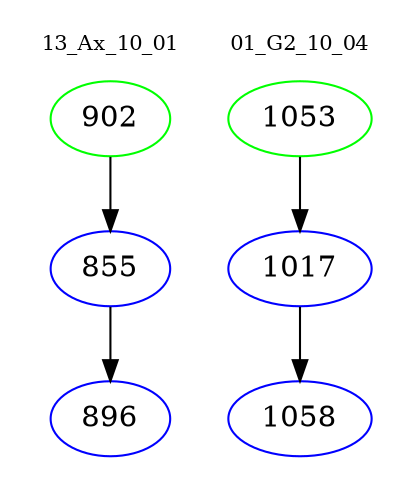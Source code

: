 digraph{
subgraph cluster_0 {
color = white
label = "13_Ax_10_01";
fontsize=10;
T0_902 [label="902", color="green"]
T0_902 -> T0_855 [color="black"]
T0_855 [label="855", color="blue"]
T0_855 -> T0_896 [color="black"]
T0_896 [label="896", color="blue"]
}
subgraph cluster_1 {
color = white
label = "01_G2_10_04";
fontsize=10;
T1_1053 [label="1053", color="green"]
T1_1053 -> T1_1017 [color="black"]
T1_1017 [label="1017", color="blue"]
T1_1017 -> T1_1058 [color="black"]
T1_1058 [label="1058", color="blue"]
}
}
